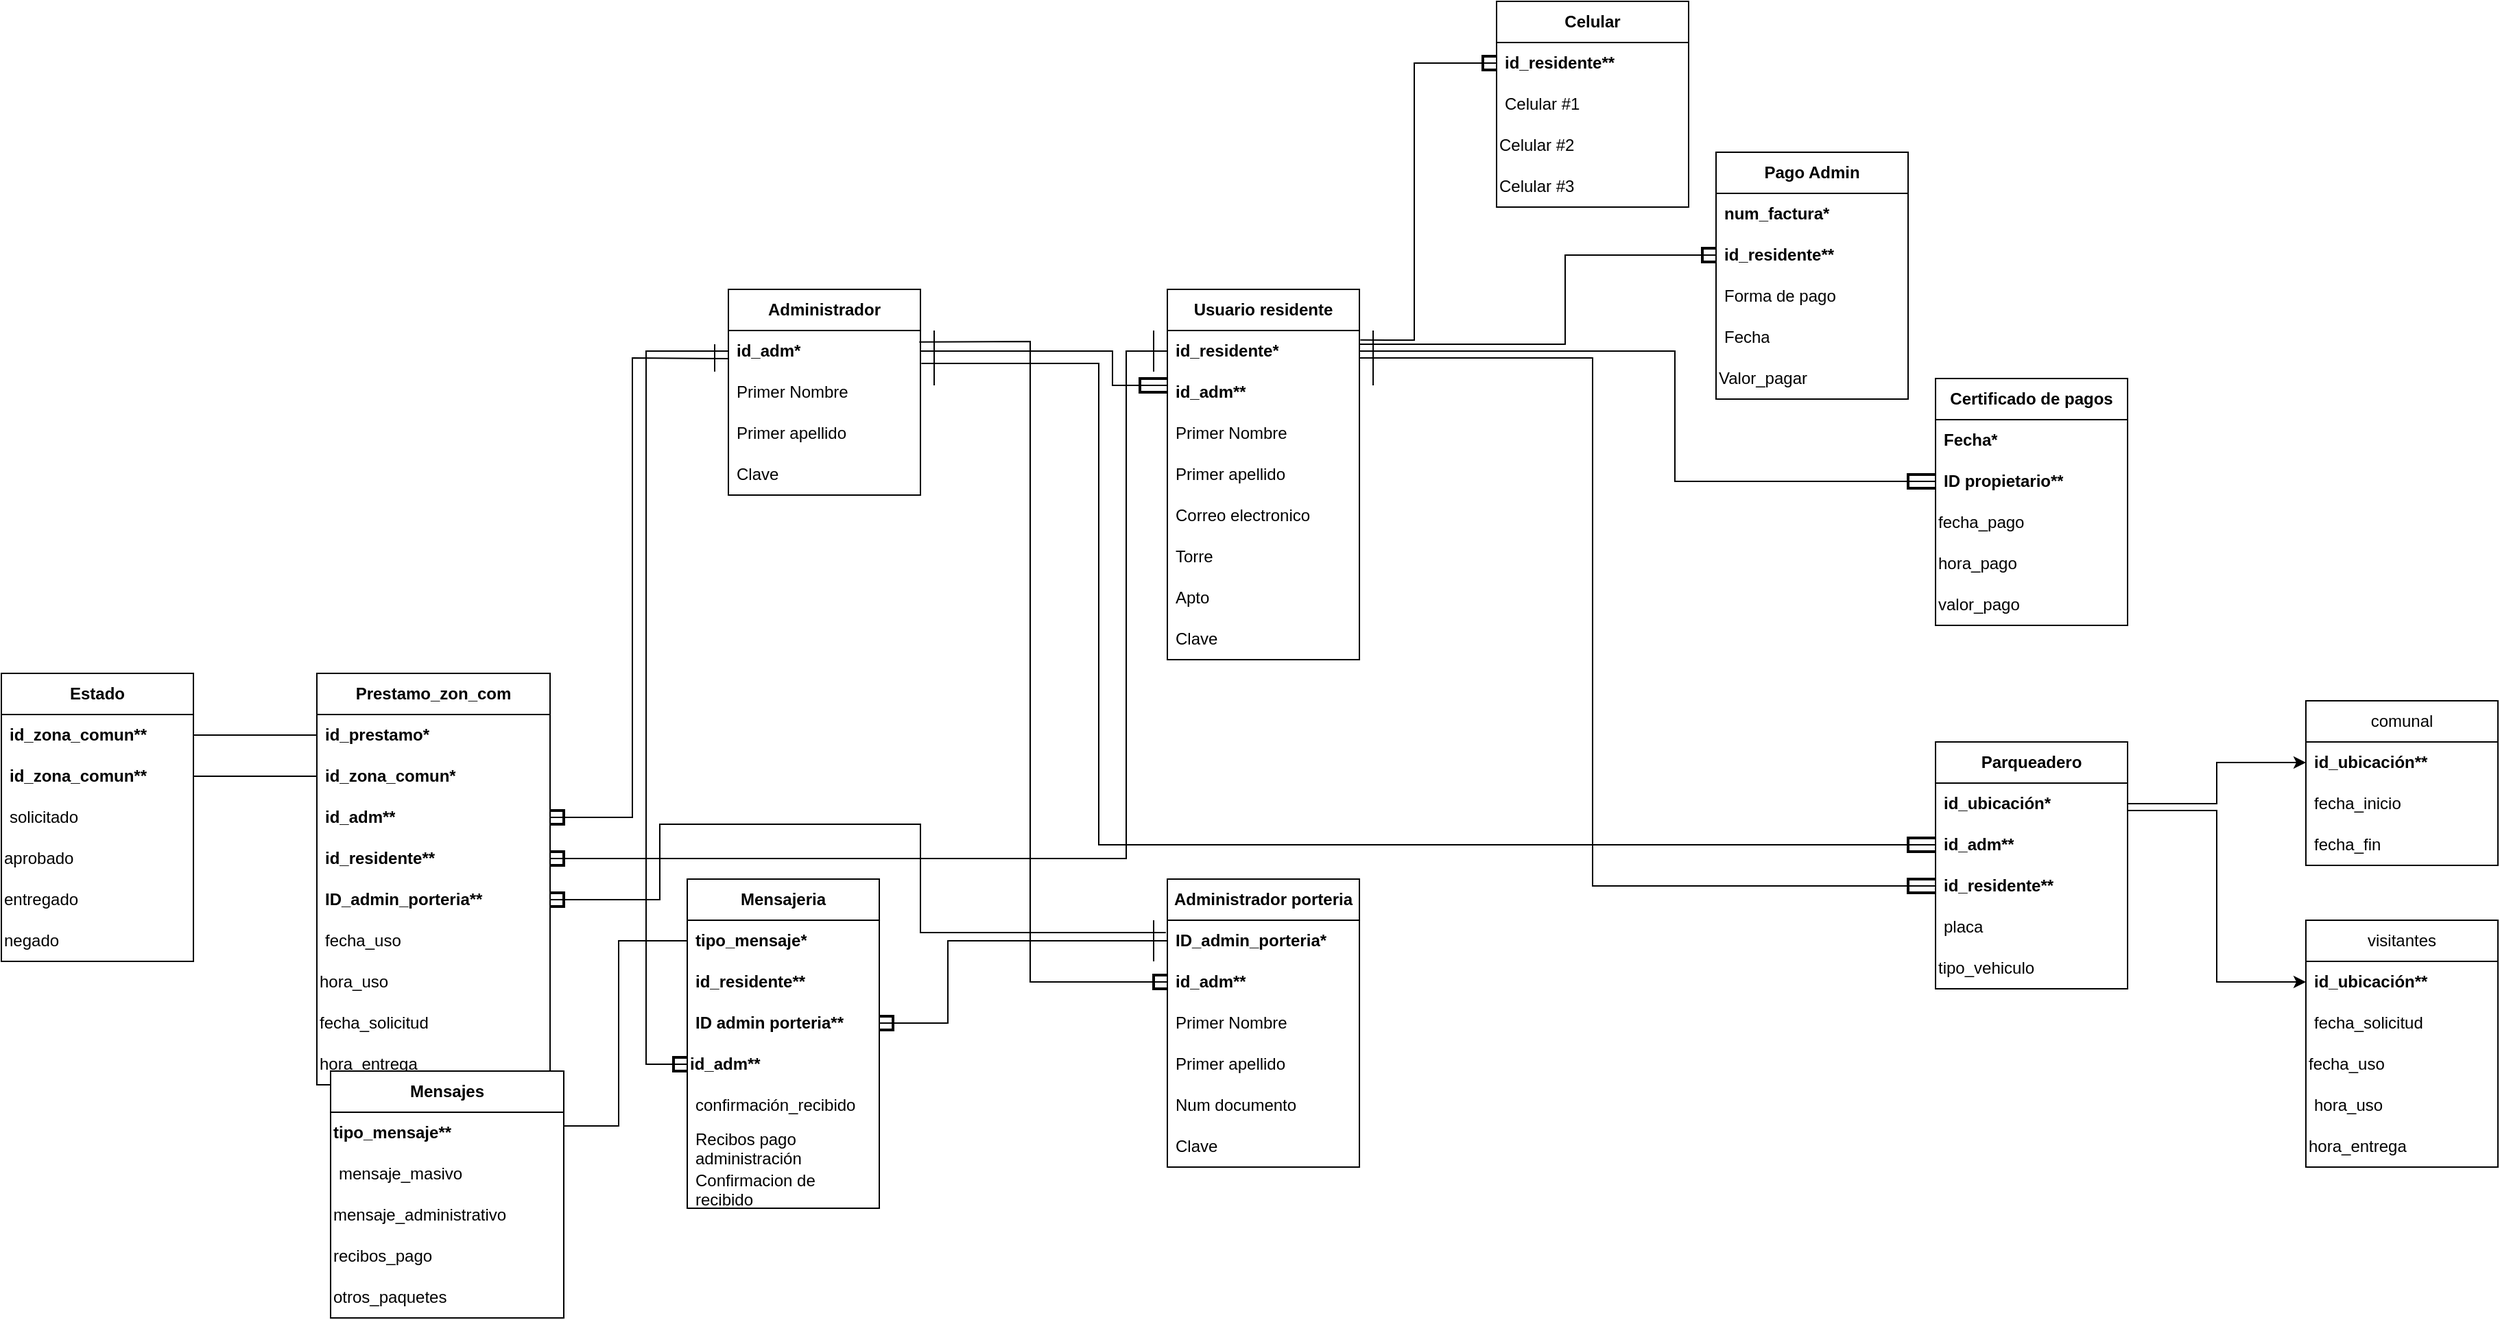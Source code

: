 <mxfile version="21.3.8" type="device">
  <diagram name="Page-1" id="9f46799a-70d6-7492-0946-bef42562c5a5">
    <mxGraphModel dx="1988" dy="1324" grid="1" gridSize="10" guides="1" tooltips="1" connect="1" arrows="1" fold="1" page="0" pageScale="1" pageWidth="1100" pageHeight="850" background="none" math="0" shadow="0">
      <root>
        <mxCell id="0" />
        <mxCell id="1" parent="0" />
        <mxCell id="XTjTm-Ah5JxRZoqUKlR0-1" value="&lt;b&gt;Usuario residente&lt;/b&gt;" style="swimlane;fontStyle=0;childLayout=stackLayout;horizontal=1;startSize=30;horizontalStack=0;resizeParent=1;resizeParentMax=0;resizeLast=0;collapsible=1;marginBottom=0;whiteSpace=wrap;html=1;" parent="1" vertex="1">
          <mxGeometry x="610" y="20" width="140" height="270" as="geometry" />
        </mxCell>
        <mxCell id="XTjTm-Ah5JxRZoqUKlR0-2" value="&lt;b&gt;id_residente*&lt;/b&gt;" style="text;strokeColor=none;fillColor=none;align=left;verticalAlign=middle;spacingLeft=4;spacingRight=4;overflow=hidden;points=[[0,0.5],[1,0.5]];portConstraint=eastwest;rotatable=0;whiteSpace=wrap;html=1;" parent="XTjTm-Ah5JxRZoqUKlR0-1" vertex="1">
          <mxGeometry y="30" width="140" height="30" as="geometry" />
        </mxCell>
        <mxCell id="1a5jWkz_VJv6Og6ox0Ka-66" value="&lt;b&gt;id_adm**&lt;/b&gt;" style="text;strokeColor=none;fillColor=none;align=left;verticalAlign=middle;spacingLeft=4;spacingRight=4;overflow=hidden;points=[[0,0.5],[1,0.5]];portConstraint=eastwest;rotatable=0;whiteSpace=wrap;html=1;" parent="XTjTm-Ah5JxRZoqUKlR0-1" vertex="1">
          <mxGeometry y="60" width="140" height="30" as="geometry" />
        </mxCell>
        <mxCell id="XTjTm-Ah5JxRZoqUKlR0-3" value="Primer Nombre" style="text;strokeColor=none;fillColor=none;align=left;verticalAlign=middle;spacingLeft=4;spacingRight=4;overflow=hidden;points=[[0,0.5],[1,0.5]];portConstraint=eastwest;rotatable=0;whiteSpace=wrap;html=1;" parent="XTjTm-Ah5JxRZoqUKlR0-1" vertex="1">
          <mxGeometry y="90" width="140" height="30" as="geometry" />
        </mxCell>
        <mxCell id="XTjTm-Ah5JxRZoqUKlR0-4" value="Primer apellido" style="text;strokeColor=none;fillColor=none;align=left;verticalAlign=middle;spacingLeft=4;spacingRight=4;overflow=hidden;points=[[0,0.5],[1,0.5]];portConstraint=eastwest;rotatable=0;whiteSpace=wrap;html=1;" parent="XTjTm-Ah5JxRZoqUKlR0-1" vertex="1">
          <mxGeometry y="120" width="140" height="30" as="geometry" />
        </mxCell>
        <mxCell id="XTjTm-Ah5JxRZoqUKlR0-7" value="Correo electronico" style="text;strokeColor=none;fillColor=none;align=left;verticalAlign=middle;spacingLeft=4;spacingRight=4;overflow=hidden;points=[[0,0.5],[1,0.5]];portConstraint=eastwest;rotatable=0;whiteSpace=wrap;html=1;" parent="XTjTm-Ah5JxRZoqUKlR0-1" vertex="1">
          <mxGeometry y="150" width="140" height="30" as="geometry" />
        </mxCell>
        <mxCell id="XTjTm-Ah5JxRZoqUKlR0-8" value="Torre&lt;br&gt;" style="text;strokeColor=none;fillColor=none;align=left;verticalAlign=middle;spacingLeft=4;spacingRight=4;overflow=hidden;points=[[0,0.5],[1,0.5]];portConstraint=eastwest;rotatable=0;whiteSpace=wrap;html=1;" parent="XTjTm-Ah5JxRZoqUKlR0-1" vertex="1">
          <mxGeometry y="180" width="140" height="30" as="geometry" />
        </mxCell>
        <mxCell id="XTjTm-Ah5JxRZoqUKlR0-9" value="Apto" style="text;strokeColor=none;fillColor=none;align=left;verticalAlign=middle;spacingLeft=4;spacingRight=4;overflow=hidden;points=[[0,0.5],[1,0.5]];portConstraint=eastwest;rotatable=0;whiteSpace=wrap;html=1;" parent="XTjTm-Ah5JxRZoqUKlR0-1" vertex="1">
          <mxGeometry y="210" width="140" height="30" as="geometry" />
        </mxCell>
        <mxCell id="XTjTm-Ah5JxRZoqUKlR0-11" value="Clave" style="text;strokeColor=none;fillColor=none;align=left;verticalAlign=middle;spacingLeft=4;spacingRight=4;overflow=hidden;points=[[0,0.5],[1,0.5]];portConstraint=eastwest;rotatable=0;whiteSpace=wrap;html=1;" parent="XTjTm-Ah5JxRZoqUKlR0-1" vertex="1">
          <mxGeometry y="240" width="140" height="30" as="geometry" />
        </mxCell>
        <mxCell id="XTjTm-Ah5JxRZoqUKlR0-12" value="&lt;b&gt;Celular&lt;/b&gt;" style="swimlane;fontStyle=0;childLayout=stackLayout;horizontal=1;startSize=30;horizontalStack=0;resizeParent=1;resizeParentMax=0;resizeLast=0;collapsible=1;marginBottom=0;whiteSpace=wrap;html=1;" parent="1" vertex="1">
          <mxGeometry x="850" y="-190" width="140" height="150" as="geometry" />
        </mxCell>
        <mxCell id="XTjTm-Ah5JxRZoqUKlR0-13" value="&lt;b&gt;id_residente**&lt;/b&gt;" style="text;strokeColor=none;fillColor=none;align=left;verticalAlign=middle;spacingLeft=4;spacingRight=4;overflow=hidden;points=[[0,0.5],[1,0.5]];portConstraint=eastwest;rotatable=0;whiteSpace=wrap;html=1;" parent="XTjTm-Ah5JxRZoqUKlR0-12" vertex="1">
          <mxGeometry y="30" width="140" height="30" as="geometry" />
        </mxCell>
        <mxCell id="XTjTm-Ah5JxRZoqUKlR0-15" value="Celular #1" style="text;strokeColor=none;fillColor=none;align=left;verticalAlign=middle;spacingLeft=4;spacingRight=4;overflow=hidden;points=[[0,0.5],[1,0.5]];portConstraint=eastwest;rotatable=0;whiteSpace=wrap;html=1;" parent="XTjTm-Ah5JxRZoqUKlR0-12" vertex="1">
          <mxGeometry y="60" width="140" height="30" as="geometry" />
        </mxCell>
        <mxCell id="9Da356iIIvEpYhf_1JcF-89" value="Celular #2" style="text;html=1;strokeColor=none;fillColor=none;align=left;verticalAlign=middle;whiteSpace=wrap;rounded=0;" vertex="1" parent="XTjTm-Ah5JxRZoqUKlR0-12">
          <mxGeometry y="90" width="140" height="30" as="geometry" />
        </mxCell>
        <mxCell id="9Da356iIIvEpYhf_1JcF-90" value="Celular #3" style="text;html=1;strokeColor=none;fillColor=none;align=left;verticalAlign=middle;whiteSpace=wrap;rounded=0;" vertex="1" parent="XTjTm-Ah5JxRZoqUKlR0-12">
          <mxGeometry y="120" width="140" height="30" as="geometry" />
        </mxCell>
        <mxCell id="XTjTm-Ah5JxRZoqUKlR0-16" value="&lt;b&gt;Administrador&lt;/b&gt;" style="swimlane;fontStyle=0;childLayout=stackLayout;horizontal=1;startSize=30;horizontalStack=0;resizeParent=1;resizeParentMax=0;resizeLast=0;collapsible=1;marginBottom=0;whiteSpace=wrap;html=1;" parent="1" vertex="1">
          <mxGeometry x="290" y="20" width="140" height="150" as="geometry" />
        </mxCell>
        <mxCell id="XTjTm-Ah5JxRZoqUKlR0-19" value="&lt;b&gt;id_adm*&lt;/b&gt;" style="text;strokeColor=none;fillColor=none;align=left;verticalAlign=middle;spacingLeft=4;spacingRight=4;overflow=hidden;points=[[0,0.5],[1,0.5]];portConstraint=eastwest;rotatable=0;whiteSpace=wrap;html=1;" parent="XTjTm-Ah5JxRZoqUKlR0-16" vertex="1">
          <mxGeometry y="30" width="140" height="30" as="geometry" />
        </mxCell>
        <mxCell id="XTjTm-Ah5JxRZoqUKlR0-17" value="Primer Nombre" style="text;strokeColor=none;fillColor=none;align=left;verticalAlign=middle;spacingLeft=4;spacingRight=4;overflow=hidden;points=[[0,0.5],[1,0.5]];portConstraint=eastwest;rotatable=0;whiteSpace=wrap;html=1;" parent="XTjTm-Ah5JxRZoqUKlR0-16" vertex="1">
          <mxGeometry y="60" width="140" height="30" as="geometry" />
        </mxCell>
        <mxCell id="XTjTm-Ah5JxRZoqUKlR0-18" value="Primer apellido" style="text;strokeColor=none;fillColor=none;align=left;verticalAlign=middle;spacingLeft=4;spacingRight=4;overflow=hidden;points=[[0,0.5],[1,0.5]];portConstraint=eastwest;rotatable=0;whiteSpace=wrap;html=1;" parent="XTjTm-Ah5JxRZoqUKlR0-16" vertex="1">
          <mxGeometry y="90" width="140" height="30" as="geometry" />
        </mxCell>
        <mxCell id="XTjTm-Ah5JxRZoqUKlR0-24" value="Clave" style="text;strokeColor=none;fillColor=none;align=left;verticalAlign=middle;spacingLeft=4;spacingRight=4;overflow=hidden;points=[[0,0.5],[1,0.5]];portConstraint=eastwest;rotatable=0;whiteSpace=wrap;html=1;" parent="XTjTm-Ah5JxRZoqUKlR0-16" vertex="1">
          <mxGeometry y="120" width="140" height="30" as="geometry" />
        </mxCell>
        <mxCell id="XTjTm-Ah5JxRZoqUKlR0-25" value="&lt;b&gt;Administrador porteria&lt;/b&gt;" style="swimlane;fontStyle=0;childLayout=stackLayout;horizontal=1;startSize=30;horizontalStack=0;resizeParent=1;resizeParentMax=0;resizeLast=0;collapsible=1;marginBottom=0;whiteSpace=wrap;html=1;" parent="1" vertex="1">
          <mxGeometry x="610" y="450" width="140" height="210" as="geometry" />
        </mxCell>
        <mxCell id="XTjTm-Ah5JxRZoqUKlR0-30" value="&lt;b&gt;ID_admin_porteria*&lt;/b&gt;" style="text;strokeColor=none;fillColor=none;align=left;verticalAlign=middle;spacingLeft=4;spacingRight=4;overflow=hidden;points=[[0,0.5],[1,0.5]];portConstraint=eastwest;rotatable=0;whiteSpace=wrap;html=1;" parent="XTjTm-Ah5JxRZoqUKlR0-25" vertex="1">
          <mxGeometry y="30" width="140" height="30" as="geometry" />
        </mxCell>
        <mxCell id="1a5jWkz_VJv6Og6ox0Ka-71" value="&lt;b&gt;id_adm**&lt;/b&gt;" style="text;strokeColor=none;fillColor=none;align=left;verticalAlign=middle;spacingLeft=4;spacingRight=4;overflow=hidden;points=[[0,0.5],[1,0.5]];portConstraint=eastwest;rotatable=0;whiteSpace=wrap;html=1;" parent="XTjTm-Ah5JxRZoqUKlR0-25" vertex="1">
          <mxGeometry y="60" width="140" height="30" as="geometry" />
        </mxCell>
        <mxCell id="XTjTm-Ah5JxRZoqUKlR0-26" value="Primer Nombre" style="text;strokeColor=none;fillColor=none;align=left;verticalAlign=middle;spacingLeft=4;spacingRight=4;overflow=hidden;points=[[0,0.5],[1,0.5]];portConstraint=eastwest;rotatable=0;whiteSpace=wrap;html=1;" parent="XTjTm-Ah5JxRZoqUKlR0-25" vertex="1">
          <mxGeometry y="90" width="140" height="30" as="geometry" />
        </mxCell>
        <mxCell id="XTjTm-Ah5JxRZoqUKlR0-27" value="Primer apellido" style="text;strokeColor=none;fillColor=none;align=left;verticalAlign=middle;spacingLeft=4;spacingRight=4;overflow=hidden;points=[[0,0.5],[1,0.5]];portConstraint=eastwest;rotatable=0;whiteSpace=wrap;html=1;" parent="XTjTm-Ah5JxRZoqUKlR0-25" vertex="1">
          <mxGeometry y="120" width="140" height="30" as="geometry" />
        </mxCell>
        <mxCell id="XTjTm-Ah5JxRZoqUKlR0-31" value="Num documento" style="text;strokeColor=none;fillColor=none;align=left;verticalAlign=middle;spacingLeft=4;spacingRight=4;overflow=hidden;points=[[0,0.5],[1,0.5]];portConstraint=eastwest;rotatable=0;whiteSpace=wrap;html=1;" parent="XTjTm-Ah5JxRZoqUKlR0-25" vertex="1">
          <mxGeometry y="150" width="140" height="30" as="geometry" />
        </mxCell>
        <mxCell id="XTjTm-Ah5JxRZoqUKlR0-29" value="Clave" style="text;strokeColor=none;fillColor=none;align=left;verticalAlign=middle;spacingLeft=4;spacingRight=4;overflow=hidden;points=[[0,0.5],[1,0.5]];portConstraint=eastwest;rotatable=0;whiteSpace=wrap;html=1;" parent="XTjTm-Ah5JxRZoqUKlR0-25" vertex="1">
          <mxGeometry y="180" width="140" height="30" as="geometry" />
        </mxCell>
        <mxCell id="XTjTm-Ah5JxRZoqUKlR0-32" value="&lt;b&gt;Mensajeria&lt;/b&gt;" style="swimlane;fontStyle=0;childLayout=stackLayout;horizontal=1;startSize=30;horizontalStack=0;resizeParent=1;resizeParentMax=0;resizeLast=0;collapsible=1;marginBottom=0;whiteSpace=wrap;html=1;" parent="1" vertex="1">
          <mxGeometry x="260" y="450" width="140" height="240" as="geometry" />
        </mxCell>
        <mxCell id="1a5jWkz_VJv6Og6ox0Ka-2" value="tipo_mensaje*" style="text;strokeColor=none;fillColor=none;align=left;verticalAlign=middle;spacingLeft=4;spacingRight=4;overflow=hidden;points=[[0,0.5],[1,0.5]];portConstraint=eastwest;rotatable=0;whiteSpace=wrap;html=1;fontStyle=1" parent="XTjTm-Ah5JxRZoqUKlR0-32" vertex="1">
          <mxGeometry y="30" width="140" height="30" as="geometry" />
        </mxCell>
        <mxCell id="XTjTm-Ah5JxRZoqUKlR0-33" value="&lt;b&gt;id_residente**&lt;/b&gt;" style="text;strokeColor=none;fillColor=none;align=left;verticalAlign=middle;spacingLeft=4;spacingRight=4;overflow=hidden;points=[[0,0.5],[1,0.5]];portConstraint=eastwest;rotatable=0;whiteSpace=wrap;html=1;" parent="XTjTm-Ah5JxRZoqUKlR0-32" vertex="1">
          <mxGeometry y="60" width="140" height="30" as="geometry" />
        </mxCell>
        <mxCell id="1a5jWkz_VJv6Og6ox0Ka-72" value="&lt;b&gt;ID admin porteria**&lt;/b&gt;" style="text;strokeColor=none;fillColor=none;align=left;verticalAlign=middle;spacingLeft=4;spacingRight=4;overflow=hidden;points=[[0,0.5],[1,0.5]];portConstraint=eastwest;rotatable=0;whiteSpace=wrap;html=1;" parent="XTjTm-Ah5JxRZoqUKlR0-32" vertex="1">
          <mxGeometry y="90" width="140" height="30" as="geometry" />
        </mxCell>
        <mxCell id="9Da356iIIvEpYhf_1JcF-47" value="id_adm**" style="text;html=1;strokeColor=none;fillColor=none;align=left;verticalAlign=middle;whiteSpace=wrap;rounded=0;fontStyle=1" vertex="1" parent="XTjTm-Ah5JxRZoqUKlR0-32">
          <mxGeometry y="120" width="140" height="30" as="geometry" />
        </mxCell>
        <mxCell id="XTjTm-Ah5JxRZoqUKlR0-35" value="confirmación_recibido" style="text;strokeColor=none;fillColor=none;align=left;verticalAlign=middle;spacingLeft=4;spacingRight=4;overflow=hidden;points=[[0,0.5],[1,0.5]];portConstraint=eastwest;rotatable=0;whiteSpace=wrap;html=1;" parent="XTjTm-Ah5JxRZoqUKlR0-32" vertex="1">
          <mxGeometry y="150" width="140" height="30" as="geometry" />
        </mxCell>
        <mxCell id="1a5jWkz_VJv6Og6ox0Ka-1" value="Recibos pago administración" style="text;strokeColor=none;fillColor=none;align=left;verticalAlign=middle;spacingLeft=4;spacingRight=4;overflow=hidden;points=[[0,0.5],[1,0.5]];portConstraint=eastwest;rotatable=0;whiteSpace=wrap;html=1;" parent="XTjTm-Ah5JxRZoqUKlR0-32" vertex="1">
          <mxGeometry y="180" width="140" height="30" as="geometry" />
        </mxCell>
        <mxCell id="1a5jWkz_VJv6Og6ox0Ka-3" value="Confirmacion de recibido" style="text;strokeColor=none;fillColor=none;align=left;verticalAlign=middle;spacingLeft=4;spacingRight=4;overflow=hidden;points=[[0,0.5],[1,0.5]];portConstraint=eastwest;rotatable=0;whiteSpace=wrap;html=1;" parent="XTjTm-Ah5JxRZoqUKlR0-32" vertex="1">
          <mxGeometry y="210" width="140" height="30" as="geometry" />
        </mxCell>
        <mxCell id="1a5jWkz_VJv6Og6ox0Ka-8" value="&lt;b&gt;Pago Admin&lt;/b&gt;" style="swimlane;fontStyle=0;childLayout=stackLayout;horizontal=1;startSize=30;horizontalStack=0;resizeParent=1;resizeParentMax=0;resizeLast=0;collapsible=1;marginBottom=0;whiteSpace=wrap;html=1;" parent="1" vertex="1">
          <mxGeometry x="1010" y="-80" width="140" height="180" as="geometry" />
        </mxCell>
        <mxCell id="1a5jWkz_VJv6Og6ox0Ka-9" value="&lt;b&gt;num_factura*&lt;/b&gt;" style="text;strokeColor=none;fillColor=none;align=left;verticalAlign=middle;spacingLeft=4;spacingRight=4;overflow=hidden;points=[[0,0.5],[1,0.5]];portConstraint=eastwest;rotatable=0;whiteSpace=wrap;html=1;" parent="1a5jWkz_VJv6Og6ox0Ka-8" vertex="1">
          <mxGeometry y="30" width="140" height="30" as="geometry" />
        </mxCell>
        <mxCell id="1a5jWkz_VJv6Og6ox0Ka-47" value="&lt;b&gt;id_residente**&lt;/b&gt;" style="text;strokeColor=none;fillColor=none;align=left;verticalAlign=middle;spacingLeft=4;spacingRight=4;overflow=hidden;points=[[0,0.5],[1,0.5]];portConstraint=eastwest;rotatable=0;whiteSpace=wrap;html=1;" parent="1a5jWkz_VJv6Og6ox0Ka-8" vertex="1">
          <mxGeometry y="60" width="140" height="30" as="geometry" />
        </mxCell>
        <mxCell id="1a5jWkz_VJv6Og6ox0Ka-10" value="Forma de pago" style="text;strokeColor=none;fillColor=none;align=left;verticalAlign=middle;spacingLeft=4;spacingRight=4;overflow=hidden;points=[[0,0.5],[1,0.5]];portConstraint=eastwest;rotatable=0;whiteSpace=wrap;html=1;" parent="1a5jWkz_VJv6Og6ox0Ka-8" vertex="1">
          <mxGeometry y="90" width="140" height="30" as="geometry" />
        </mxCell>
        <mxCell id="1a5jWkz_VJv6Og6ox0Ka-11" value="Fecha" style="text;align=left;verticalAlign=middle;spacingLeft=4;spacingRight=4;overflow=hidden;points=[[0,0.5],[1,0.5]];portConstraint=eastwest;rotatable=0;whiteSpace=wrap;html=1;" parent="1a5jWkz_VJv6Og6ox0Ka-8" vertex="1">
          <mxGeometry y="120" width="140" height="30" as="geometry" />
        </mxCell>
        <mxCell id="Y0IQP8pRBLSHdLyZUgda-3" value="Valor_pagar" style="text;html=1;strokeColor=none;fillColor=none;align=left;verticalAlign=middle;whiteSpace=wrap;rounded=0;" parent="1a5jWkz_VJv6Og6ox0Ka-8" vertex="1">
          <mxGeometry y="150" width="140" height="30" as="geometry" />
        </mxCell>
        <mxCell id="1a5jWkz_VJv6Og6ox0Ka-12" value="&lt;b&gt;Certificado de pagos&lt;/b&gt;" style="swimlane;fontStyle=0;childLayout=stackLayout;horizontal=1;startSize=30;horizontalStack=0;resizeParent=1;resizeParentMax=0;resizeLast=0;collapsible=1;marginBottom=0;whiteSpace=wrap;html=1;" parent="1" vertex="1">
          <mxGeometry x="1170" y="85" width="140" height="180" as="geometry" />
        </mxCell>
        <mxCell id="1a5jWkz_VJv6Og6ox0Ka-13" value="&lt;b&gt;Fecha*&lt;/b&gt;" style="text;strokeColor=none;fillColor=none;align=left;verticalAlign=middle;spacingLeft=4;spacingRight=4;overflow=hidden;points=[[0,0.5],[1,0.5]];portConstraint=eastwest;rotatable=0;whiteSpace=wrap;html=1;" parent="1a5jWkz_VJv6Og6ox0Ka-12" vertex="1">
          <mxGeometry y="30" width="140" height="30" as="geometry" />
        </mxCell>
        <mxCell id="1a5jWkz_VJv6Og6ox0Ka-54" value="&lt;b&gt;ID propietario**&lt;/b&gt;" style="text;strokeColor=none;fillColor=none;align=left;verticalAlign=middle;spacingLeft=4;spacingRight=4;overflow=hidden;points=[[0,0.5],[1,0.5]];portConstraint=eastwest;rotatable=0;whiteSpace=wrap;html=1;" parent="1a5jWkz_VJv6Og6ox0Ka-12" vertex="1">
          <mxGeometry y="60" width="140" height="30" as="geometry" />
        </mxCell>
        <mxCell id="9Da356iIIvEpYhf_1JcF-91" value="fecha_pago" style="text;html=1;strokeColor=none;fillColor=none;align=left;verticalAlign=middle;whiteSpace=wrap;rounded=0;" vertex="1" parent="1a5jWkz_VJv6Og6ox0Ka-12">
          <mxGeometry y="90" width="140" height="30" as="geometry" />
        </mxCell>
        <mxCell id="Y0IQP8pRBLSHdLyZUgda-4" value="hora_pago" style="text;html=1;strokeColor=none;fillColor=none;align=left;verticalAlign=middle;whiteSpace=wrap;rounded=0;" parent="1a5jWkz_VJv6Og6ox0Ka-12" vertex="1">
          <mxGeometry y="120" width="140" height="30" as="geometry" />
        </mxCell>
        <mxCell id="Y0IQP8pRBLSHdLyZUgda-6" value="valor_pago" style="text;html=1;strokeColor=none;fillColor=none;align=left;verticalAlign=middle;whiteSpace=wrap;rounded=0;" parent="1a5jWkz_VJv6Og6ox0Ka-12" vertex="1">
          <mxGeometry y="150" width="140" height="30" as="geometry" />
        </mxCell>
        <mxCell id="1a5jWkz_VJv6Og6ox0Ka-16" value="&lt;b&gt;Prestamo_zon_com&lt;/b&gt;" style="swimlane;fontStyle=0;childLayout=stackLayout;horizontal=1;startSize=30;horizontalStack=0;resizeParent=1;resizeParentMax=0;resizeLast=0;collapsible=1;marginBottom=0;whiteSpace=wrap;html=1;" parent="1" vertex="1">
          <mxGeometry x="-10" y="300" width="170" height="300" as="geometry" />
        </mxCell>
        <mxCell id="1a5jWkz_VJv6Og6ox0Ka-17" value="&lt;b&gt;id_prestamo*&lt;/b&gt;" style="text;strokeColor=none;fillColor=none;align=left;verticalAlign=middle;spacingLeft=4;spacingRight=4;overflow=hidden;points=[[0,0.5],[1,0.5]];portConstraint=eastwest;rotatable=0;whiteSpace=wrap;html=1;" parent="1a5jWkz_VJv6Og6ox0Ka-16" vertex="1">
          <mxGeometry y="30" width="170" height="30" as="geometry" />
        </mxCell>
        <mxCell id="1a5jWkz_VJv6Og6ox0Ka-75" value="&lt;b&gt;id_zona_comun*&lt;/b&gt;" style="text;strokeColor=none;fillColor=none;align=left;verticalAlign=middle;spacingLeft=4;spacingRight=4;overflow=hidden;points=[[0,0.5],[1,0.5]];portConstraint=eastwest;rotatable=0;whiteSpace=wrap;html=1;" parent="1a5jWkz_VJv6Og6ox0Ka-16" vertex="1">
          <mxGeometry y="60" width="170" height="30" as="geometry" />
        </mxCell>
        <mxCell id="9Da356iIIvEpYhf_1JcF-58" value="&lt;b&gt;id_adm**&lt;/b&gt;" style="text;strokeColor=none;fillColor=none;align=left;verticalAlign=middle;spacingLeft=4;spacingRight=4;overflow=hidden;points=[[0,0.5],[1,0.5]];portConstraint=eastwest;rotatable=0;whiteSpace=wrap;html=1;" vertex="1" parent="1a5jWkz_VJv6Og6ox0Ka-16">
          <mxGeometry y="90" width="170" height="30" as="geometry" />
        </mxCell>
        <mxCell id="9Da356iIIvEpYhf_1JcF-92" value="&lt;b&gt;id_residente**&lt;/b&gt;" style="text;strokeColor=none;fillColor=none;align=left;verticalAlign=middle;spacingLeft=4;spacingRight=4;overflow=hidden;points=[[0,0.5],[1,0.5]];portConstraint=eastwest;rotatable=0;whiteSpace=wrap;html=1;" vertex="1" parent="1a5jWkz_VJv6Og6ox0Ka-16">
          <mxGeometry y="120" width="170" height="30" as="geometry" />
        </mxCell>
        <mxCell id="9Da356iIIvEpYhf_1JcF-123" value="&lt;b&gt;ID_admin_porteria**&lt;/b&gt;" style="text;strokeColor=none;fillColor=none;align=left;verticalAlign=middle;spacingLeft=4;spacingRight=4;overflow=hidden;points=[[0,0.5],[1,0.5]];portConstraint=eastwest;rotatable=0;whiteSpace=wrap;html=1;" vertex="1" parent="1a5jWkz_VJv6Og6ox0Ka-16">
          <mxGeometry y="150" width="170" height="30" as="geometry" />
        </mxCell>
        <mxCell id="1a5jWkz_VJv6Og6ox0Ka-18" value="fecha_uso" style="text;strokeColor=none;fillColor=none;align=left;verticalAlign=middle;spacingLeft=4;spacingRight=4;overflow=hidden;points=[[0,0.5],[1,0.5]];portConstraint=eastwest;rotatable=0;whiteSpace=wrap;html=1;" parent="1a5jWkz_VJv6Og6ox0Ka-16" vertex="1">
          <mxGeometry y="180" width="170" height="30" as="geometry" />
        </mxCell>
        <mxCell id="9Da356iIIvEpYhf_1JcF-1" value="hora_uso" style="text;html=1;strokeColor=none;fillColor=none;align=left;verticalAlign=middle;whiteSpace=wrap;rounded=0;" vertex="1" parent="1a5jWkz_VJv6Og6ox0Ka-16">
          <mxGeometry y="210" width="170" height="30" as="geometry" />
        </mxCell>
        <mxCell id="9Da356iIIvEpYhf_1JcF-3" value="fecha_solicitud" style="text;html=1;strokeColor=none;fillColor=none;align=left;verticalAlign=middle;whiteSpace=wrap;rounded=0;" vertex="1" parent="1a5jWkz_VJv6Og6ox0Ka-16">
          <mxGeometry y="240" width="170" height="30" as="geometry" />
        </mxCell>
        <mxCell id="9Da356iIIvEpYhf_1JcF-2" value="hora_entrega" style="text;html=1;strokeColor=none;fillColor=none;align=left;verticalAlign=middle;whiteSpace=wrap;rounded=0;" vertex="1" parent="1a5jWkz_VJv6Og6ox0Ka-16">
          <mxGeometry y="270" width="170" height="30" as="geometry" />
        </mxCell>
        <mxCell id="1a5jWkz_VJv6Og6ox0Ka-35" value="&lt;b&gt;Parqueadero&lt;/b&gt;" style="swimlane;fontStyle=0;childLayout=stackLayout;horizontal=1;startSize=30;horizontalStack=0;resizeParent=1;resizeParentMax=0;resizeLast=0;collapsible=1;marginBottom=0;whiteSpace=wrap;html=1;" parent="1" vertex="1">
          <mxGeometry x="1170" y="350" width="140" height="180" as="geometry" />
        </mxCell>
        <mxCell id="1a5jWkz_VJv6Og6ox0Ka-39" value="id_ubicación*" style="text;strokeColor=none;fillColor=none;align=left;verticalAlign=middle;spacingLeft=4;spacingRight=4;overflow=hidden;points=[[0,0.5],[1,0.5]];portConstraint=eastwest;rotatable=0;whiteSpace=wrap;html=1;fontStyle=1" parent="1a5jWkz_VJv6Og6ox0Ka-35" vertex="1">
          <mxGeometry y="30" width="140" height="30" as="geometry" />
        </mxCell>
        <mxCell id="9Da356iIIvEpYhf_1JcF-97" value="&lt;b&gt;id_adm**&lt;/b&gt;" style="text;strokeColor=none;fillColor=none;align=left;verticalAlign=middle;spacingLeft=4;spacingRight=4;overflow=hidden;points=[[0,0.5],[1,0.5]];portConstraint=eastwest;rotatable=0;whiteSpace=wrap;html=1;" vertex="1" parent="1a5jWkz_VJv6Og6ox0Ka-35">
          <mxGeometry y="60" width="140" height="30" as="geometry" />
        </mxCell>
        <mxCell id="9Da356iIIvEpYhf_1JcF-98" value="&lt;b&gt;id_residente**&lt;/b&gt;" style="text;strokeColor=none;fillColor=none;align=left;verticalAlign=middle;spacingLeft=4;spacingRight=4;overflow=hidden;points=[[0,0.5],[1,0.5]];portConstraint=eastwest;rotatable=0;whiteSpace=wrap;html=1;" vertex="1" parent="1a5jWkz_VJv6Og6ox0Ka-35">
          <mxGeometry y="90" width="140" height="30" as="geometry" />
        </mxCell>
        <mxCell id="1a5jWkz_VJv6Og6ox0Ka-40" value="placa" style="text;strokeColor=none;fillColor=none;align=left;verticalAlign=middle;spacingLeft=4;spacingRight=4;overflow=hidden;points=[[0,0.5],[1,0.5]];portConstraint=eastwest;rotatable=0;whiteSpace=wrap;html=1;" parent="1a5jWkz_VJv6Og6ox0Ka-35" vertex="1">
          <mxGeometry y="120" width="140" height="30" as="geometry" />
        </mxCell>
        <mxCell id="9Da356iIIvEpYhf_1JcF-99" value="tipo_vehiculo" style="text;html=1;strokeColor=none;fillColor=none;align=left;verticalAlign=middle;whiteSpace=wrap;rounded=0;" vertex="1" parent="1a5jWkz_VJv6Og6ox0Ka-35">
          <mxGeometry y="150" width="140" height="30" as="geometry" />
        </mxCell>
        <mxCell id="1a5jWkz_VJv6Og6ox0Ka-42" value="" style="endArrow=none;html=1;rounded=0;exitX=1.005;exitY=0.228;exitDx=0;exitDy=0;exitPerimeter=0;entryX=0;entryY=0.5;entryDx=0;entryDy=0;" parent="1" source="XTjTm-Ah5JxRZoqUKlR0-2" target="XTjTm-Ah5JxRZoqUKlR0-13" edge="1">
          <mxGeometry width="50" height="50" relative="1" as="geometry">
            <mxPoint x="800" y="90" as="sourcePoint" />
            <mxPoint x="850" y="-115" as="targetPoint" />
            <Array as="points">
              <mxPoint x="770" y="57" />
              <mxPoint x="790" y="57" />
              <mxPoint x="790" y="-145" />
              <mxPoint x="820" y="-145" />
            </Array>
          </mxGeometry>
        </mxCell>
        <mxCell id="1a5jWkz_VJv6Og6ox0Ka-45" value="" style="strokeWidth=2;html=1;shape=mxgraph.flowchart.annotation_1;align=left;pointerEvents=1;" parent="1" vertex="1">
          <mxGeometry x="840" y="-150" width="10" height="10" as="geometry" />
        </mxCell>
        <mxCell id="1a5jWkz_VJv6Og6ox0Ka-52" value="" style="endArrow=none;html=1;rounded=0;exitX=1;exitY=0.5;exitDx=0;exitDy=0;" parent="1" source="1a5jWkz_VJv6Og6ox0Ka-50" edge="1">
          <mxGeometry width="50" height="50" relative="1" as="geometry">
            <mxPoint x="810" y="110" as="sourcePoint" />
            <mxPoint x="750" y="60" as="targetPoint" />
            <Array as="points">
              <mxPoint x="900" y="-5" />
              <mxPoint x="900" y="60" />
            </Array>
          </mxGeometry>
        </mxCell>
        <mxCell id="1a5jWkz_VJv6Og6ox0Ka-55" value="" style="endArrow=none;html=1;rounded=0;entryX=1;entryY=0.5;entryDx=0;entryDy=0;entryPerimeter=0;" parent="1" source="XTjTm-Ah5JxRZoqUKlR0-2" target="1a5jWkz_VJv6Og6ox0Ka-87" edge="1">
          <mxGeometry width="50" height="50" relative="1" as="geometry">
            <mxPoint x="940" y="100" as="sourcePoint" />
            <mxPoint x="1010" y="120" as="targetPoint" />
            <Array as="points">
              <mxPoint x="980" y="65" />
              <mxPoint x="980" y="160" />
            </Array>
          </mxGeometry>
        </mxCell>
        <mxCell id="1a5jWkz_VJv6Og6ox0Ka-65" value="" style="endArrow=none;html=1;rounded=0;" parent="1" edge="1">
          <mxGeometry width="50" height="50" relative="1" as="geometry">
            <mxPoint x="760" y="90" as="sourcePoint" />
            <mxPoint x="760" y="50" as="targetPoint" />
          </mxGeometry>
        </mxCell>
        <mxCell id="1a5jWkz_VJv6Og6ox0Ka-70" value="" style="endArrow=none;html=1;rounded=0;exitX=0.994;exitY=0.278;exitDx=0;exitDy=0;entryX=0;entryY=0.5;entryDx=0;entryDy=0;exitPerimeter=0;" parent="1" source="XTjTm-Ah5JxRZoqUKlR0-19" target="1a5jWkz_VJv6Og6ox0Ka-71" edge="1">
          <mxGeometry width="50" height="50" relative="1" as="geometry">
            <mxPoint x="440" y="80" as="sourcePoint" />
            <mxPoint x="520" y="210" as="targetPoint" />
            <Array as="points">
              <mxPoint x="510" y="58" />
              <mxPoint x="510" y="525" />
            </Array>
          </mxGeometry>
        </mxCell>
        <mxCell id="1a5jWkz_VJv6Og6ox0Ka-77" value="" style="endArrow=none;html=1;rounded=0;entryX=0;entryY=0.5;entryDx=0;entryDy=0;exitX=1;exitY=0.5;exitDx=0;exitDy=0;exitPerimeter=0;" parent="1" source="1a5jWkz_VJv6Og6ox0Ka-97" target="XTjTm-Ah5JxRZoqUKlR0-19" edge="1">
          <mxGeometry width="50" height="50" relative="1" as="geometry">
            <mxPoint x="230" y="555" as="sourcePoint" />
            <mxPoint x="280" y="80" as="targetPoint" />
            <Array as="points">
              <mxPoint x="230" y="585" />
              <mxPoint x="230" y="210" />
              <mxPoint x="230" y="65" />
            </Array>
          </mxGeometry>
        </mxCell>
        <mxCell id="1a5jWkz_VJv6Og6ox0Ka-78" value="" style="endArrow=none;html=1;rounded=0;entryX=0.001;entryY=0.684;entryDx=0;entryDy=0;entryPerimeter=0;exitX=1;exitY=0.5;exitDx=0;exitDy=0;" parent="1" source="9Da356iIIvEpYhf_1JcF-58" target="XTjTm-Ah5JxRZoqUKlR0-19" edge="1">
          <mxGeometry width="50" height="50" relative="1" as="geometry">
            <mxPoint x="240" y="280" as="sourcePoint" />
            <mxPoint x="290" y="230" as="targetPoint" />
            <Array as="points">
              <mxPoint x="220" y="405" />
              <mxPoint x="220" y="70" />
            </Array>
          </mxGeometry>
        </mxCell>
        <mxCell id="1a5jWkz_VJv6Og6ox0Ka-79" value="" style="endArrow=none;html=1;rounded=0;entryX=0;entryY=0.5;entryDx=0;entryDy=0;exitX=1;exitY=0.5;exitDx=0;exitDy=0;" parent="1" source="1a5jWkz_VJv6Og6ox0Ka-72" target="XTjTm-Ah5JxRZoqUKlR0-30" edge="1">
          <mxGeometry width="50" height="50" relative="1" as="geometry">
            <mxPoint x="510" y="640" as="sourcePoint" />
            <mxPoint x="560" y="590" as="targetPoint" />
            <Array as="points">
              <mxPoint x="450" y="555" />
              <mxPoint x="450" y="495" />
            </Array>
          </mxGeometry>
        </mxCell>
        <mxCell id="1a5jWkz_VJv6Og6ox0Ka-80" value="" style="endArrow=none;html=1;rounded=0;" parent="1" edge="1">
          <mxGeometry width="50" height="50" relative="1" as="geometry">
            <mxPoint x="600" y="510" as="sourcePoint" />
            <mxPoint x="600" y="480" as="targetPoint" />
          </mxGeometry>
        </mxCell>
        <mxCell id="1a5jWkz_VJv6Og6ox0Ka-82" value="" style="endArrow=none;html=1;rounded=0;" parent="1" edge="1">
          <mxGeometry width="50" height="50" relative="1" as="geometry">
            <mxPoint x="440" y="90" as="sourcePoint" />
            <mxPoint x="440" y="50" as="targetPoint" />
          </mxGeometry>
        </mxCell>
        <mxCell id="1a5jWkz_VJv6Og6ox0Ka-85" value="" style="endArrow=none;html=1;rounded=0;movable=1;resizable=1;rotatable=1;deletable=1;editable=1;locked=0;connectable=1;" parent="1" edge="1">
          <mxGeometry width="50" height="50" relative="1" as="geometry">
            <mxPoint x="280" y="80" as="sourcePoint" />
            <mxPoint x="280" y="60" as="targetPoint" />
          </mxGeometry>
        </mxCell>
        <mxCell id="1a5jWkz_VJv6Og6ox0Ka-92" value="" style="strokeWidth=2;html=1;shape=mxgraph.flowchart.annotation_1;align=left;pointerEvents=1;" parent="1" vertex="1">
          <mxGeometry x="600" y="520" width="10" height="10" as="geometry" />
        </mxCell>
        <mxCell id="1a5jWkz_VJv6Og6ox0Ka-93" value="" style="strokeWidth=2;html=1;shape=mxgraph.flowchart.annotation_1;align=left;pointerEvents=1;rotation=-180;" parent="1" vertex="1">
          <mxGeometry x="400" y="550" width="10" height="10" as="geometry" />
        </mxCell>
        <mxCell id="1a5jWkz_VJv6Og6ox0Ka-96" value="" style="strokeWidth=2;html=1;shape=mxgraph.flowchart.annotation_1;align=left;pointerEvents=1;rotation=-180;" parent="1" vertex="1">
          <mxGeometry x="160" y="400" width="10" height="10" as="geometry" />
        </mxCell>
        <mxCell id="1a5jWkz_VJv6Og6ox0Ka-87" value="" style="strokeWidth=2;html=1;shape=mxgraph.flowchart.annotation_1;align=left;pointerEvents=1;" parent="1" vertex="1">
          <mxGeometry x="1150" y="155" width="20" height="10" as="geometry" />
        </mxCell>
        <mxCell id="Y0IQP8pRBLSHdLyZUgda-15" value="" style="endArrow=none;html=1;rounded=0;exitX=1;exitY=0.5;exitDx=0;exitDy=0;" parent="1" source="XTjTm-Ah5JxRZoqUKlR0-2" edge="1">
          <mxGeometry width="50" height="50" relative="1" as="geometry">
            <mxPoint x="750" y="65" as="sourcePoint" />
            <mxPoint x="880" y="65" as="targetPoint" />
            <Array as="points" />
          </mxGeometry>
        </mxCell>
        <mxCell id="1a5jWkz_VJv6Og6ox0Ka-50" value="" style="strokeWidth=2;html=1;shape=mxgraph.flowchart.annotation_1;align=left;pointerEvents=1;" parent="1" vertex="1">
          <mxGeometry x="1000" y="-10" width="10" height="10" as="geometry" />
        </mxCell>
        <mxCell id="9Da356iIIvEpYhf_1JcF-31" value="" style="endArrow=none;html=1;rounded=0;exitX=1;exitY=0.5;exitDx=0;exitDy=0;entryX=1;entryY=0.5;entryDx=0;entryDy=0;entryPerimeter=0;" edge="1" parent="1" source="XTjTm-Ah5JxRZoqUKlR0-19" target="9Da356iIIvEpYhf_1JcF-29">
          <mxGeometry width="50" height="50" relative="1" as="geometry">
            <mxPoint x="430" y="65" as="sourcePoint" />
            <mxPoint x="570" y="90" as="targetPoint" />
            <Array as="points">
              <mxPoint x="510" y="65" />
              <mxPoint x="570" y="65" />
              <mxPoint x="570" y="90" />
            </Array>
          </mxGeometry>
        </mxCell>
        <mxCell id="9Da356iIIvEpYhf_1JcF-29" value="" style="strokeWidth=2;html=1;shape=mxgraph.flowchart.annotation_1;align=left;pointerEvents=1;" vertex="1" parent="1">
          <mxGeometry x="590" y="85" width="20" height="10" as="geometry" />
        </mxCell>
        <mxCell id="9Da356iIIvEpYhf_1JcF-36" value="&lt;b&gt;Estado&lt;/b&gt;" style="swimlane;fontStyle=0;childLayout=stackLayout;horizontal=1;startSize=30;horizontalStack=0;resizeParent=1;resizeParentMax=0;resizeLast=0;collapsible=1;marginBottom=0;whiteSpace=wrap;html=1;" vertex="1" parent="1">
          <mxGeometry x="-240" y="300" width="140" height="210" as="geometry" />
        </mxCell>
        <mxCell id="9Da356iIIvEpYhf_1JcF-37" value="&lt;b&gt;id_zona_comun**&lt;/b&gt;" style="text;strokeColor=none;fillColor=none;align=left;verticalAlign=middle;spacingLeft=4;spacingRight=4;overflow=hidden;points=[[0,0.5],[1,0.5]];portConstraint=eastwest;rotatable=0;whiteSpace=wrap;html=1;" vertex="1" parent="9Da356iIIvEpYhf_1JcF-36">
          <mxGeometry y="30" width="140" height="30" as="geometry" />
        </mxCell>
        <mxCell id="9Da356iIIvEpYhf_1JcF-43" value="&lt;b&gt;id_zona_comun**&lt;/b&gt;" style="text;strokeColor=none;fillColor=none;align=left;verticalAlign=middle;spacingLeft=4;spacingRight=4;overflow=hidden;points=[[0,0.5],[1,0.5]];portConstraint=eastwest;rotatable=0;whiteSpace=wrap;html=1;" vertex="1" parent="9Da356iIIvEpYhf_1JcF-36">
          <mxGeometry y="60" width="140" height="30" as="geometry" />
        </mxCell>
        <mxCell id="9Da356iIIvEpYhf_1JcF-33" value="solicitado" style="text;strokeColor=none;fillColor=none;align=left;verticalAlign=middle;spacingLeft=4;spacingRight=4;overflow=hidden;points=[[0,0.5],[1,0.5]];portConstraint=eastwest;rotatable=0;whiteSpace=wrap;html=1;" vertex="1" parent="9Da356iIIvEpYhf_1JcF-36">
          <mxGeometry y="90" width="140" height="30" as="geometry" />
        </mxCell>
        <mxCell id="9Da356iIIvEpYhf_1JcF-9" value="aprobado" style="text;html=1;strokeColor=none;fillColor=none;align=left;verticalAlign=middle;whiteSpace=wrap;rounded=0;" vertex="1" parent="9Da356iIIvEpYhf_1JcF-36">
          <mxGeometry y="120" width="140" height="30" as="geometry" />
        </mxCell>
        <mxCell id="9Da356iIIvEpYhf_1JcF-11" value="entregado" style="text;html=1;strokeColor=none;fillColor=none;align=left;verticalAlign=middle;whiteSpace=wrap;rounded=0;" vertex="1" parent="9Da356iIIvEpYhf_1JcF-36">
          <mxGeometry y="150" width="140" height="30" as="geometry" />
        </mxCell>
        <mxCell id="9Da356iIIvEpYhf_1JcF-10" value="negado" style="text;html=1;strokeColor=none;fillColor=none;align=left;verticalAlign=middle;whiteSpace=wrap;rounded=0;" vertex="1" parent="9Da356iIIvEpYhf_1JcF-36">
          <mxGeometry y="180" width="140" height="30" as="geometry" />
        </mxCell>
        <mxCell id="9Da356iIIvEpYhf_1JcF-44" value="" style="endArrow=none;html=1;rounded=0;entryX=0;entryY=0.5;entryDx=0;entryDy=0;exitX=1;exitY=0.5;exitDx=0;exitDy=0;" edge="1" parent="1" source="9Da356iIIvEpYhf_1JcF-37" target="1a5jWkz_VJv6Og6ox0Ka-17">
          <mxGeometry width="50" height="50" relative="1" as="geometry">
            <mxPoint x="-80" y="390" as="sourcePoint" />
            <mxPoint x="-30" y="340" as="targetPoint" />
          </mxGeometry>
        </mxCell>
        <mxCell id="9Da356iIIvEpYhf_1JcF-45" value="" style="endArrow=none;html=1;rounded=0;entryX=0;entryY=0.5;entryDx=0;entryDy=0;exitX=1;exitY=0.5;exitDx=0;exitDy=0;" edge="1" parent="1" source="9Da356iIIvEpYhf_1JcF-43" target="1a5jWkz_VJv6Og6ox0Ka-75">
          <mxGeometry width="50" height="50" relative="1" as="geometry">
            <mxPoint x="-90" y="355" as="sourcePoint" />
            <mxPoint y="355" as="targetPoint" />
          </mxGeometry>
        </mxCell>
        <mxCell id="1a5jWkz_VJv6Og6ox0Ka-97" value="" style="strokeWidth=2;html=1;shape=mxgraph.flowchart.annotation_1;align=left;pointerEvents=1;rotation=-180;direction=west;" parent="1" vertex="1">
          <mxGeometry x="250" y="580" width="10" height="10" as="geometry" />
        </mxCell>
        <mxCell id="9Da356iIIvEpYhf_1JcF-49" value="&lt;b&gt;Mensajes&lt;/b&gt;" style="swimlane;fontStyle=0;childLayout=stackLayout;horizontal=1;startSize=30;horizontalStack=0;resizeParent=1;resizeParentMax=0;resizeLast=0;collapsible=1;marginBottom=0;whiteSpace=wrap;html=1;" vertex="1" parent="1">
          <mxGeometry y="590" width="170" height="180" as="geometry" />
        </mxCell>
        <mxCell id="9Da356iIIvEpYhf_1JcF-56" value="tipo_mensaje**" style="text;html=1;strokeColor=none;fillColor=none;align=left;verticalAlign=middle;whiteSpace=wrap;rounded=0;fontStyle=1" vertex="1" parent="9Da356iIIvEpYhf_1JcF-49">
          <mxGeometry y="30" width="170" height="30" as="geometry" />
        </mxCell>
        <mxCell id="9Da356iIIvEpYhf_1JcF-52" value="mensaje_masivo" style="text;strokeColor=none;fillColor=none;align=left;verticalAlign=middle;spacingLeft=4;spacingRight=4;overflow=hidden;points=[[0,0.5],[1,0.5]];portConstraint=eastwest;rotatable=0;whiteSpace=wrap;html=1;" vertex="1" parent="9Da356iIIvEpYhf_1JcF-49">
          <mxGeometry y="60" width="170" height="30" as="geometry" />
        </mxCell>
        <mxCell id="9Da356iIIvEpYhf_1JcF-53" value="mensaje_administrativo" style="text;html=1;strokeColor=none;fillColor=none;align=left;verticalAlign=middle;whiteSpace=wrap;rounded=0;" vertex="1" parent="9Da356iIIvEpYhf_1JcF-49">
          <mxGeometry y="90" width="170" height="30" as="geometry" />
        </mxCell>
        <mxCell id="9Da356iIIvEpYhf_1JcF-54" value="recibos_pago" style="text;html=1;strokeColor=none;fillColor=none;align=left;verticalAlign=middle;whiteSpace=wrap;rounded=0;" vertex="1" parent="9Da356iIIvEpYhf_1JcF-49">
          <mxGeometry y="120" width="170" height="30" as="geometry" />
        </mxCell>
        <mxCell id="9Da356iIIvEpYhf_1JcF-55" value="otros_paquetes" style="text;html=1;strokeColor=none;fillColor=none;align=left;verticalAlign=middle;whiteSpace=wrap;rounded=0;" vertex="1" parent="9Da356iIIvEpYhf_1JcF-49">
          <mxGeometry y="150" width="170" height="30" as="geometry" />
        </mxCell>
        <mxCell id="9Da356iIIvEpYhf_1JcF-57" value="" style="endArrow=none;html=1;rounded=0;entryX=0;entryY=0.5;entryDx=0;entryDy=0;" edge="1" parent="1" target="1a5jWkz_VJv6Og6ox0Ka-2">
          <mxGeometry width="50" height="50" relative="1" as="geometry">
            <mxPoint x="170" y="630" as="sourcePoint" />
            <mxPoint x="140" y="550" as="targetPoint" />
            <Array as="points">
              <mxPoint x="210" y="630" />
              <mxPoint x="210" y="495" />
            </Array>
          </mxGeometry>
        </mxCell>
        <mxCell id="9Da356iIIvEpYhf_1JcF-94" value="" style="endArrow=none;html=1;rounded=0;entryX=0;entryY=0.5;entryDx=0;entryDy=0;exitX=1;exitY=0.5;exitDx=0;exitDy=0;" edge="1" parent="1" source="9Da356iIIvEpYhf_1JcF-92" target="XTjTm-Ah5JxRZoqUKlR0-2">
          <mxGeometry width="50" height="50" relative="1" as="geometry">
            <mxPoint x="450" y="210" as="sourcePoint" />
            <mxPoint x="500" y="160" as="targetPoint" />
            <Array as="points">
              <mxPoint x="580" y="435" />
              <mxPoint x="580" y="65" />
            </Array>
          </mxGeometry>
        </mxCell>
        <mxCell id="9Da356iIIvEpYhf_1JcF-95" value="" style="strokeWidth=2;html=1;shape=mxgraph.flowchart.annotation_1;align=left;pointerEvents=1;rotation=-180;" vertex="1" parent="1">
          <mxGeometry x="160" y="430" width="10" height="10" as="geometry" />
        </mxCell>
        <mxCell id="9Da356iIIvEpYhf_1JcF-96" value="" style="endArrow=none;html=1;rounded=0;" edge="1" parent="1">
          <mxGeometry width="50" height="50" relative="1" as="geometry">
            <mxPoint x="600" y="80" as="sourcePoint" />
            <mxPoint x="600" y="50" as="targetPoint" />
          </mxGeometry>
        </mxCell>
        <mxCell id="9Da356iIIvEpYhf_1JcF-100" value="comunal" style="swimlane;fontStyle=0;childLayout=stackLayout;horizontal=1;startSize=30;horizontalStack=0;resizeParent=1;resizeParentMax=0;resizeLast=0;collapsible=1;marginBottom=0;whiteSpace=wrap;html=1;" vertex="1" parent="1">
          <mxGeometry x="1440" y="320" width="140" height="120" as="geometry" />
        </mxCell>
        <mxCell id="9Da356iIIvEpYhf_1JcF-101" value="id_ubicación**" style="text;strokeColor=none;fillColor=none;align=left;verticalAlign=middle;spacingLeft=4;spacingRight=4;overflow=hidden;points=[[0,0.5],[1,0.5]];portConstraint=eastwest;rotatable=0;whiteSpace=wrap;html=1;fontStyle=1" vertex="1" parent="9Da356iIIvEpYhf_1JcF-100">
          <mxGeometry y="30" width="140" height="30" as="geometry" />
        </mxCell>
        <mxCell id="9Da356iIIvEpYhf_1JcF-102" value="fecha_inicio" style="text;strokeColor=none;fillColor=none;align=left;verticalAlign=middle;spacingLeft=4;spacingRight=4;overflow=hidden;points=[[0,0.5],[1,0.5]];portConstraint=eastwest;rotatable=0;whiteSpace=wrap;html=1;" vertex="1" parent="9Da356iIIvEpYhf_1JcF-100">
          <mxGeometry y="60" width="140" height="30" as="geometry" />
        </mxCell>
        <mxCell id="9Da356iIIvEpYhf_1JcF-103" value="fecha_fin" style="text;strokeColor=none;fillColor=none;align=left;verticalAlign=middle;spacingLeft=4;spacingRight=4;overflow=hidden;points=[[0,0.5],[1,0.5]];portConstraint=eastwest;rotatable=0;whiteSpace=wrap;html=1;" vertex="1" parent="9Da356iIIvEpYhf_1JcF-100">
          <mxGeometry y="90" width="140" height="30" as="geometry" />
        </mxCell>
        <mxCell id="9Da356iIIvEpYhf_1JcF-104" value="visitantes" style="swimlane;fontStyle=0;childLayout=stackLayout;horizontal=1;startSize=30;horizontalStack=0;resizeParent=1;resizeParentMax=0;resizeLast=0;collapsible=1;marginBottom=0;whiteSpace=wrap;html=1;" vertex="1" parent="1">
          <mxGeometry x="1440" y="480" width="140" height="180" as="geometry" />
        </mxCell>
        <mxCell id="9Da356iIIvEpYhf_1JcF-105" value="id_ubicación**" style="text;strokeColor=none;fillColor=none;align=left;verticalAlign=middle;spacingLeft=4;spacingRight=4;overflow=hidden;points=[[0,0.5],[1,0.5]];portConstraint=eastwest;rotatable=0;whiteSpace=wrap;html=1;fontStyle=1" vertex="1" parent="9Da356iIIvEpYhf_1JcF-104">
          <mxGeometry y="30" width="140" height="30" as="geometry" />
        </mxCell>
        <mxCell id="9Da356iIIvEpYhf_1JcF-107" value="fecha_solicitud" style="text;strokeColor=none;fillColor=none;align=left;verticalAlign=middle;spacingLeft=4;spacingRight=4;overflow=hidden;points=[[0,0.5],[1,0.5]];portConstraint=eastwest;rotatable=0;whiteSpace=wrap;html=1;" vertex="1" parent="9Da356iIIvEpYhf_1JcF-104">
          <mxGeometry y="60" width="140" height="30" as="geometry" />
        </mxCell>
        <mxCell id="9Da356iIIvEpYhf_1JcF-108" value="fecha_uso" style="text;html=1;strokeColor=none;fillColor=none;align=left;verticalAlign=middle;whiteSpace=wrap;rounded=0;" vertex="1" parent="9Da356iIIvEpYhf_1JcF-104">
          <mxGeometry y="90" width="140" height="30" as="geometry" />
        </mxCell>
        <mxCell id="9Da356iIIvEpYhf_1JcF-106" value="hora_uso" style="text;strokeColor=none;fillColor=none;align=left;verticalAlign=middle;spacingLeft=4;spacingRight=4;overflow=hidden;points=[[0,0.5],[1,0.5]];portConstraint=eastwest;rotatable=0;whiteSpace=wrap;html=1;" vertex="1" parent="9Da356iIIvEpYhf_1JcF-104">
          <mxGeometry y="120" width="140" height="30" as="geometry" />
        </mxCell>
        <mxCell id="9Da356iIIvEpYhf_1JcF-109" value="hora_entrega" style="text;html=1;strokeColor=none;fillColor=none;align=left;verticalAlign=middle;whiteSpace=wrap;rounded=0;" vertex="1" parent="9Da356iIIvEpYhf_1JcF-104">
          <mxGeometry y="150" width="140" height="30" as="geometry" />
        </mxCell>
        <mxCell id="9Da356iIIvEpYhf_1JcF-110" style="edgeStyle=orthogonalEdgeStyle;rounded=0;orthogonalLoop=1;jettySize=auto;html=1;exitX=1;exitY=0.5;exitDx=0;exitDy=0;entryX=0;entryY=0.5;entryDx=0;entryDy=0;" edge="1" parent="1" source="1a5jWkz_VJv6Og6ox0Ka-39" target="9Da356iIIvEpYhf_1JcF-101">
          <mxGeometry relative="1" as="geometry" />
        </mxCell>
        <mxCell id="9Da356iIIvEpYhf_1JcF-111" style="edgeStyle=orthogonalEdgeStyle;rounded=0;orthogonalLoop=1;jettySize=auto;html=1;exitX=1;exitY=0.5;exitDx=0;exitDy=0;entryX=0;entryY=0.5;entryDx=0;entryDy=0;" edge="1" parent="1" source="1a5jWkz_VJv6Og6ox0Ka-39" target="9Da356iIIvEpYhf_1JcF-105">
          <mxGeometry relative="1" as="geometry">
            <Array as="points">
              <mxPoint x="1310" y="400" />
              <mxPoint x="1375" y="400" />
              <mxPoint x="1375" y="525" />
            </Array>
          </mxGeometry>
        </mxCell>
        <mxCell id="9Da356iIIvEpYhf_1JcF-115" value="" style="strokeWidth=2;html=1;shape=mxgraph.flowchart.annotation_1;align=left;pointerEvents=1;" vertex="1" parent="1">
          <mxGeometry x="1150" y="450" width="20" height="10" as="geometry" />
        </mxCell>
        <mxCell id="9Da356iIIvEpYhf_1JcF-117" value="" style="endArrow=none;html=1;rounded=0;entryX=1;entryY=0.5;entryDx=0;entryDy=0;entryPerimeter=0;" edge="1" parent="1" target="9Da356iIIvEpYhf_1JcF-115">
          <mxGeometry width="50" height="50" relative="1" as="geometry">
            <mxPoint x="750" y="70" as="sourcePoint" />
            <mxPoint x="1040" y="250" as="targetPoint" />
            <Array as="points">
              <mxPoint x="920" y="70" />
              <mxPoint x="920" y="455" />
            </Array>
          </mxGeometry>
        </mxCell>
        <mxCell id="9Da356iIIvEpYhf_1JcF-119" value="" style="endArrow=none;html=1;rounded=0;exitX=1.005;exitY=0.801;exitDx=0;exitDy=0;exitPerimeter=0;entryX=1;entryY=0.5;entryDx=0;entryDy=0;entryPerimeter=0;" edge="1" parent="1" source="XTjTm-Ah5JxRZoqUKlR0-19" target="9Da356iIIvEpYhf_1JcF-120">
          <mxGeometry width="50" height="50" relative="1" as="geometry">
            <mxPoint x="710" y="390" as="sourcePoint" />
            <mxPoint x="1070" y="425" as="targetPoint" />
            <Array as="points">
              <mxPoint x="560" y="74" />
              <mxPoint x="560" y="425" />
            </Array>
          </mxGeometry>
        </mxCell>
        <mxCell id="9Da356iIIvEpYhf_1JcF-120" value="" style="strokeWidth=2;html=1;shape=mxgraph.flowchart.annotation_1;align=left;pointerEvents=1;" vertex="1" parent="1">
          <mxGeometry x="1150" y="420" width="20" height="10" as="geometry" />
        </mxCell>
        <mxCell id="9Da356iIIvEpYhf_1JcF-122" value="" style="endArrow=none;html=1;rounded=0;align=left;strokeColor=default;exitX=1;exitY=0.5;exitDx=0;exitDy=0;exitPerimeter=0;entryX=-0.008;entryY=0.3;entryDx=0;entryDy=0;entryPerimeter=0;" edge="1" parent="1" source="9Da356iIIvEpYhf_1JcF-125" target="XTjTm-Ah5JxRZoqUKlR0-30">
          <mxGeometry width="50" height="50" relative="1" as="geometry">
            <mxPoint x="380" y="320" as="sourcePoint" />
            <mxPoint x="430" y="270" as="targetPoint" />
            <Array as="points">
              <mxPoint x="240" y="465" />
              <mxPoint x="240" y="410" />
              <mxPoint x="430" y="410" />
              <mxPoint x="430" y="489" />
            </Array>
          </mxGeometry>
        </mxCell>
        <mxCell id="9Da356iIIvEpYhf_1JcF-125" value="" style="strokeWidth=2;html=1;shape=mxgraph.flowchart.annotation_1;align=left;pointerEvents=1;rotation=-180;" vertex="1" parent="1">
          <mxGeometry x="160" y="460" width="10" height="10" as="geometry" />
        </mxCell>
      </root>
    </mxGraphModel>
  </diagram>
</mxfile>
